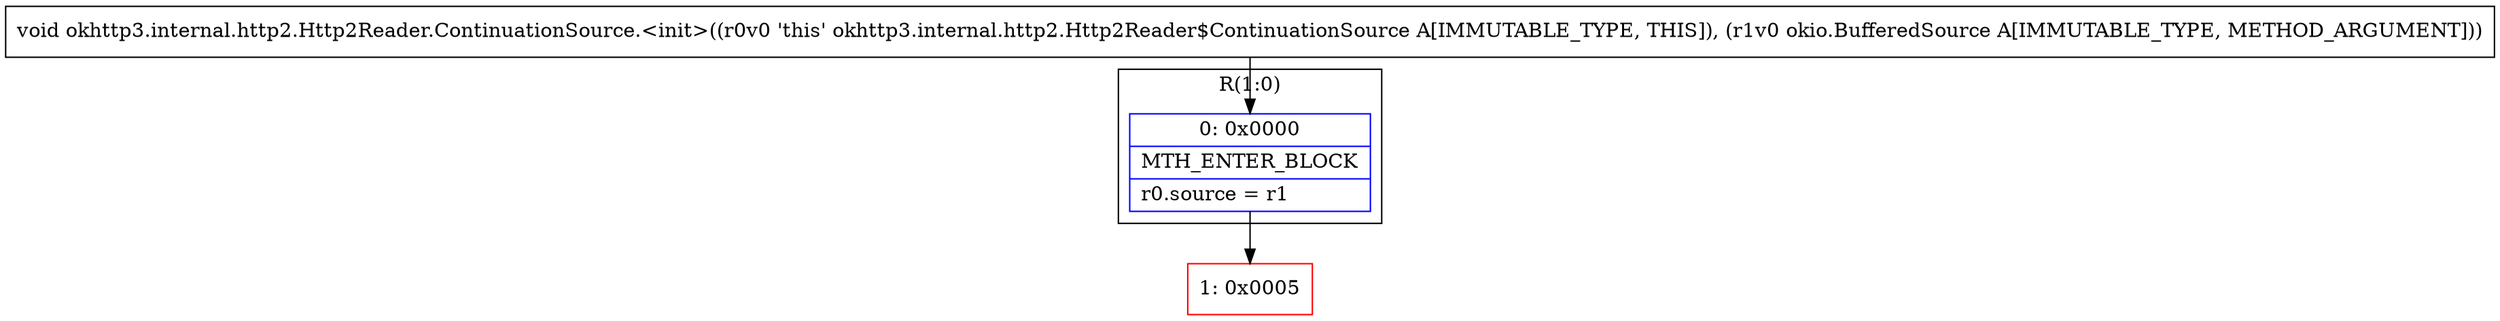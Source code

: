 digraph "CFG forokhttp3.internal.http2.Http2Reader.ContinuationSource.\<init\>(Lokio\/BufferedSource;)V" {
subgraph cluster_Region_1281384699 {
label = "R(1:0)";
node [shape=record,color=blue];
Node_0 [shape=record,label="{0\:\ 0x0000|MTH_ENTER_BLOCK\l|r0.source = r1\l}"];
}
Node_1 [shape=record,color=red,label="{1\:\ 0x0005}"];
MethodNode[shape=record,label="{void okhttp3.internal.http2.Http2Reader.ContinuationSource.\<init\>((r0v0 'this' okhttp3.internal.http2.Http2Reader$ContinuationSource A[IMMUTABLE_TYPE, THIS]), (r1v0 okio.BufferedSource A[IMMUTABLE_TYPE, METHOD_ARGUMENT])) }"];
MethodNode -> Node_0;
Node_0 -> Node_1;
}

